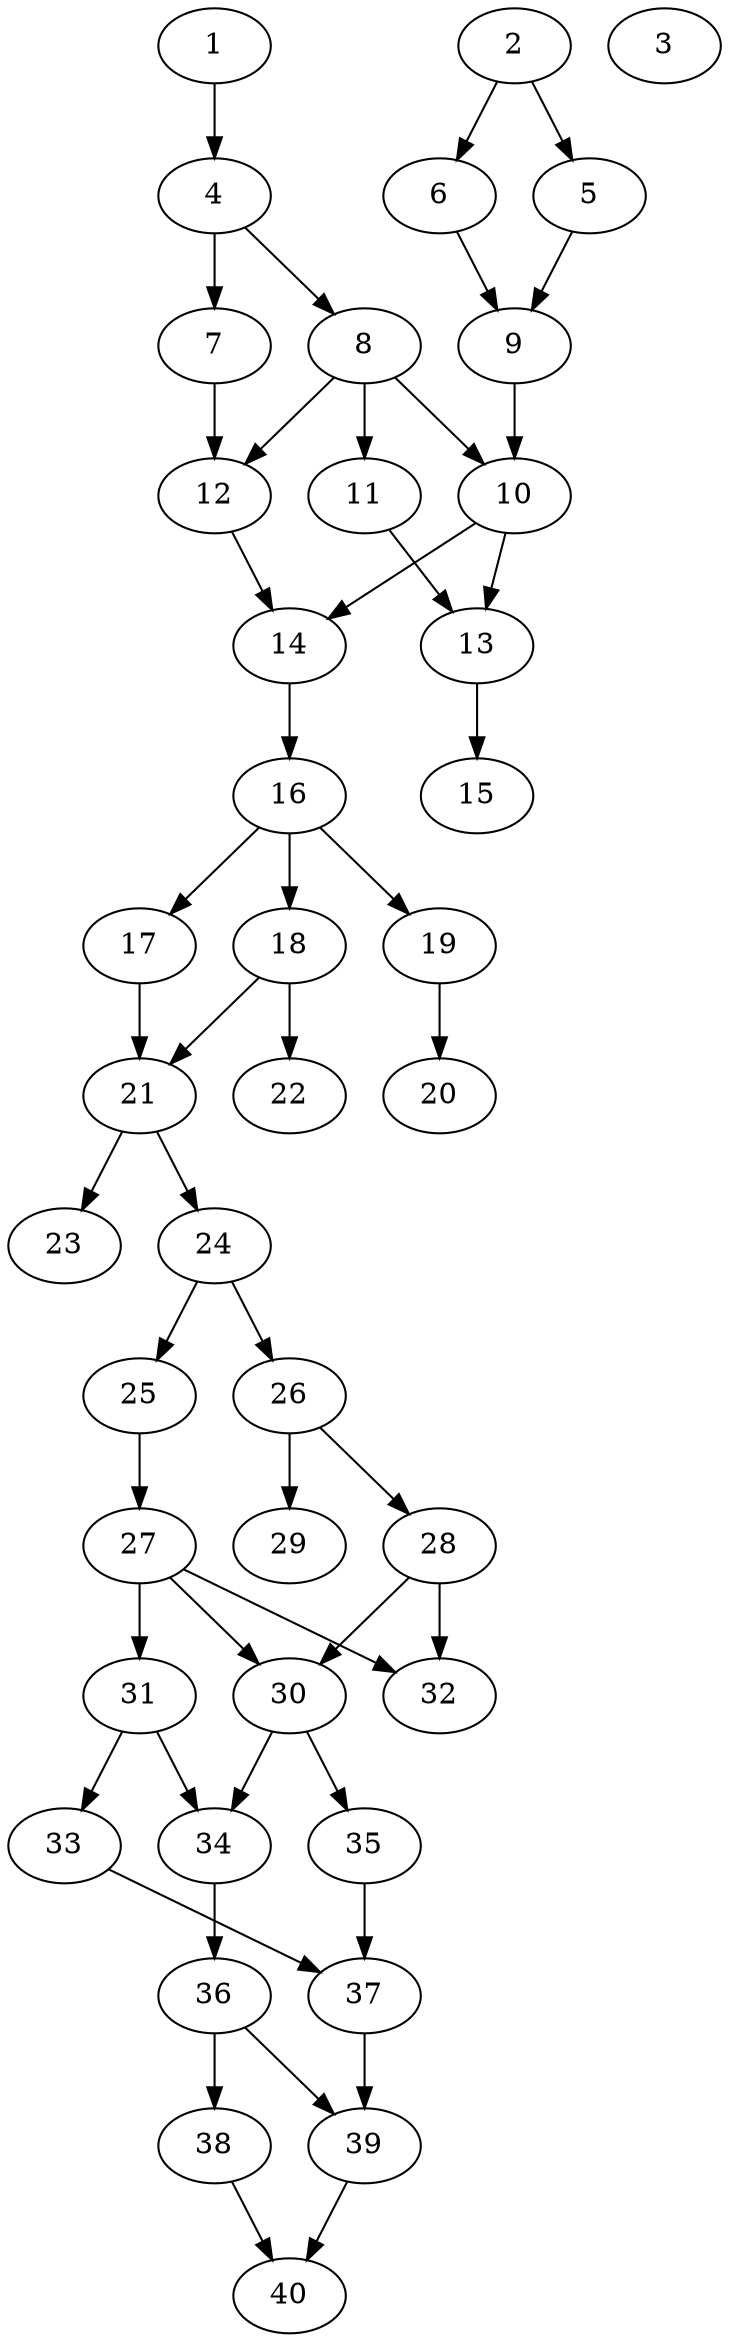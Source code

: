 // DAG automatically generated by daggen at Thu Oct  3 14:06:49 2019
// ./daggen --dot -n 40 --ccr 0.3 --fat 0.3 --regular 0.9 --density 0.6 --mindata 5242880 --maxdata 52428800 
digraph G {
  1 [size="32242347", alpha="0.08", expect_size="9672704"] 
  1 -> 4 [size ="9672704"]
  2 [size="72168107", alpha="0.05", expect_size="21650432"] 
  2 -> 5 [size ="21650432"]
  2 -> 6 [size ="21650432"]
  3 [size="29392213", alpha="0.01", expect_size="8817664"] 
  4 [size="76953600", alpha="0.10", expect_size="23086080"] 
  4 -> 7 [size ="23086080"]
  4 -> 8 [size ="23086080"]
  5 [size="69990400", alpha="0.06", expect_size="20997120"] 
  5 -> 9 [size ="20997120"]
  6 [size="161419947", alpha="0.18", expect_size="48425984"] 
  6 -> 9 [size ="48425984"]
  7 [size="127003307", alpha="0.00", expect_size="38100992"] 
  7 -> 12 [size ="38100992"]
  8 [size="53381120", alpha="0.07", expect_size="16014336"] 
  8 -> 10 [size ="16014336"]
  8 -> 11 [size ="16014336"]
  8 -> 12 [size ="16014336"]
  9 [size="98106027", alpha="0.04", expect_size="29431808"] 
  9 -> 10 [size ="29431808"]
  10 [size="73274027", alpha="0.07", expect_size="21982208"] 
  10 -> 13 [size ="21982208"]
  10 -> 14 [size ="21982208"]
  11 [size="74332160", alpha="0.19", expect_size="22299648"] 
  11 -> 13 [size ="22299648"]
  12 [size="139304960", alpha="0.04", expect_size="41791488"] 
  12 -> 14 [size ="41791488"]
  13 [size="22469973", alpha="0.18", expect_size="6740992"] 
  13 -> 15 [size ="6740992"]
  14 [size="29323947", alpha="0.03", expect_size="8797184"] 
  14 -> 16 [size ="8797184"]
  15 [size="109503147", alpha="0.18", expect_size="32850944"] 
  16 [size="157040640", alpha="0.08", expect_size="47112192"] 
  16 -> 17 [size ="47112192"]
  16 -> 18 [size ="47112192"]
  16 -> 19 [size ="47112192"]
  17 [size="137584640", alpha="0.02", expect_size="41275392"] 
  17 -> 21 [size ="41275392"]
  18 [size="138205867", alpha="0.11", expect_size="41461760"] 
  18 -> 21 [size ="41461760"]
  18 -> 22 [size ="41461760"]
  19 [size="38669653", alpha="0.00", expect_size="11600896"] 
  19 -> 20 [size ="11600896"]
  20 [size="69420373", alpha="0.12", expect_size="20826112"] 
  21 [size="125665280", alpha="0.06", expect_size="37699584"] 
  21 -> 23 [size ="37699584"]
  21 -> 24 [size ="37699584"]
  22 [size="115554987", alpha="0.06", expect_size="34666496"] 
  23 [size="143701333", alpha="0.08", expect_size="43110400"] 
  24 [size="130897920", alpha="0.18", expect_size="39269376"] 
  24 -> 25 [size ="39269376"]
  24 -> 26 [size ="39269376"]
  25 [size="155463680", alpha="0.14", expect_size="46639104"] 
  25 -> 27 [size ="46639104"]
  26 [size="141393920", alpha="0.09", expect_size="42418176"] 
  26 -> 28 [size ="42418176"]
  26 -> 29 [size ="42418176"]
  27 [size="48015360", alpha="0.18", expect_size="14404608"] 
  27 -> 30 [size ="14404608"]
  27 -> 31 [size ="14404608"]
  27 -> 32 [size ="14404608"]
  28 [size="67194880", alpha="0.11", expect_size="20158464"] 
  28 -> 30 [size ="20158464"]
  28 -> 32 [size ="20158464"]
  29 [size="157009920", alpha="0.14", expect_size="47102976"] 
  30 [size="160133120", alpha="0.05", expect_size="48039936"] 
  30 -> 34 [size ="48039936"]
  30 -> 35 [size ="48039936"]
  31 [size="98372267", alpha="0.02", expect_size="29511680"] 
  31 -> 33 [size ="29511680"]
  31 -> 34 [size ="29511680"]
  32 [size="143786667", alpha="0.16", expect_size="43136000"] 
  33 [size="36495360", alpha="0.09", expect_size="10948608"] 
  33 -> 37 [size ="10948608"]
  34 [size="102987093", alpha="0.05", expect_size="30896128"] 
  34 -> 36 [size ="30896128"]
  35 [size="88169813", alpha="0.12", expect_size="26450944"] 
  35 -> 37 [size ="26450944"]
  36 [size="44561067", alpha="0.17", expect_size="13368320"] 
  36 -> 38 [size ="13368320"]
  36 -> 39 [size ="13368320"]
  37 [size="116104533", alpha="0.17", expect_size="34831360"] 
  37 -> 39 [size ="34831360"]
  38 [size="97754453", alpha="0.12", expect_size="29326336"] 
  38 -> 40 [size ="29326336"]
  39 [size="25422507", alpha="0.10", expect_size="7626752"] 
  39 -> 40 [size ="7626752"]
  40 [size="137021440", alpha="0.15", expect_size="41106432"] 
}
